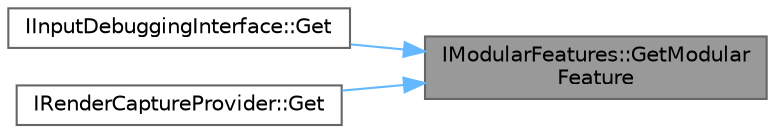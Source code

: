 digraph "IModularFeatures::GetModularFeature"
{
 // INTERACTIVE_SVG=YES
 // LATEX_PDF_SIZE
  bgcolor="transparent";
  edge [fontname=Helvetica,fontsize=10,labelfontname=Helvetica,labelfontsize=10];
  node [fontname=Helvetica,fontsize=10,shape=box,height=0.2,width=0.4];
  rankdir="RL";
  Node1 [id="Node000001",label="IModularFeatures::GetModular\lFeature",height=0.2,width=0.4,color="gray40", fillcolor="grey60", style="filled", fontcolor="black",tooltip="Queries for a specific feature."];
  Node1 -> Node2 [id="edge1_Node000001_Node000002",dir="back",color="steelblue1",style="solid",tooltip=" "];
  Node2 [id="Node000002",label="IInputDebuggingInterface::Get",height=0.2,width=0.4,color="grey40", fillcolor="white", style="filled",URL="$d6/dca/classIInputDebuggingInterface.html#aaa0e920db2bb8ce49c33136be8726bdb",tooltip=" "];
  Node1 -> Node3 [id="edge2_Node000001_Node000003",dir="back",color="steelblue1",style="solid",tooltip=" "];
  Node3 [id="Node000003",label="IRenderCaptureProvider::Get",height=0.2,width=0.4,color="grey40", fillcolor="white", style="filled",URL="$de/d0a/classIRenderCaptureProvider.html#aaf4284c9fd3a28be5aa212e573b2a866",tooltip="Gets the first registered implementation of this feature."];
}
